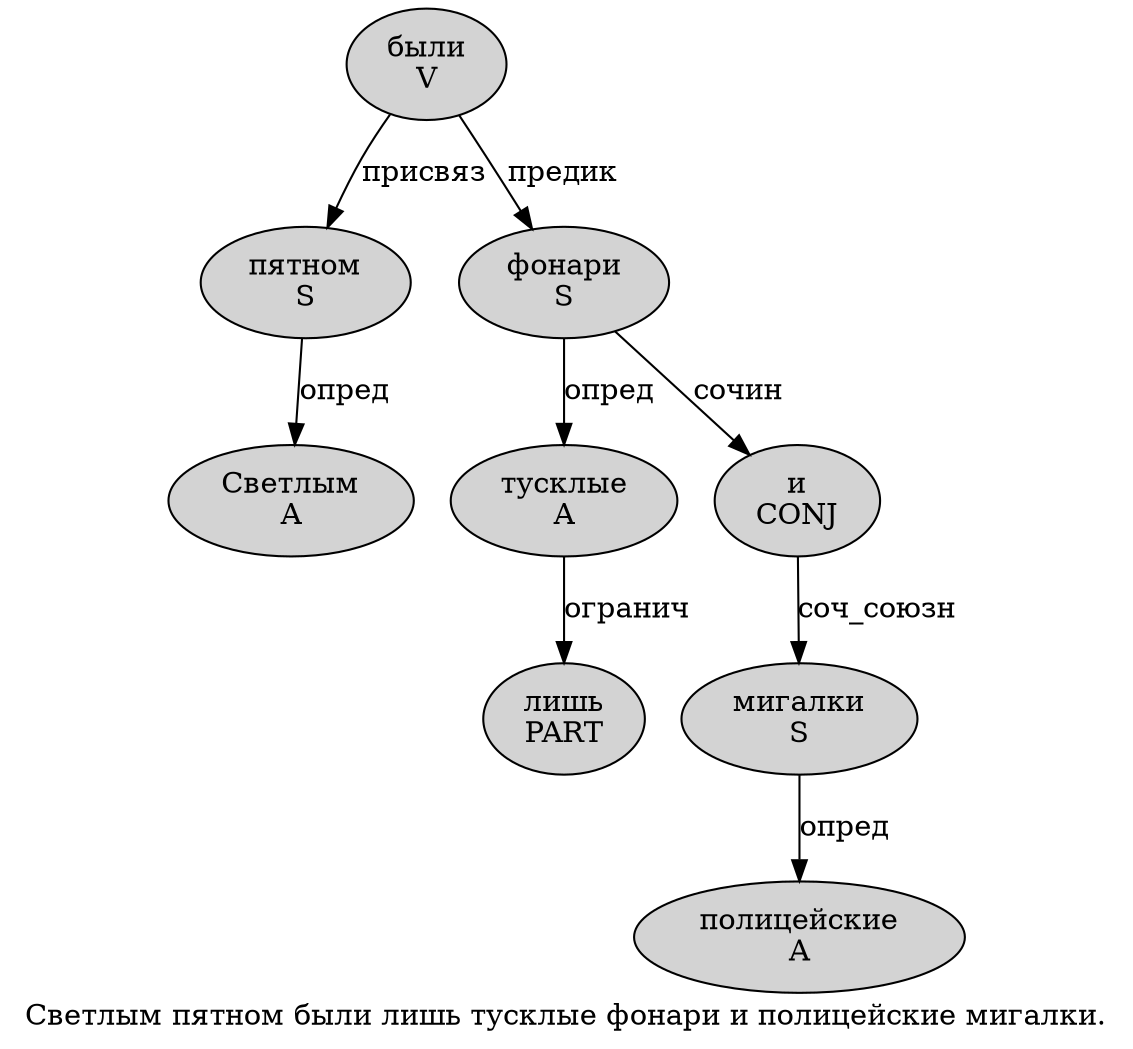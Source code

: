 digraph SENTENCE_2777 {
	graph [label="Светлым пятном были лишь тусклые фонари и полицейские мигалки."]
	node [style=filled]
		0 [label="Светлым
A" color="" fillcolor=lightgray penwidth=1 shape=ellipse]
		1 [label="пятном
S" color="" fillcolor=lightgray penwidth=1 shape=ellipse]
		2 [label="были
V" color="" fillcolor=lightgray penwidth=1 shape=ellipse]
		3 [label="лишь
PART" color="" fillcolor=lightgray penwidth=1 shape=ellipse]
		4 [label="тусклые
A" color="" fillcolor=lightgray penwidth=1 shape=ellipse]
		5 [label="фонари
S" color="" fillcolor=lightgray penwidth=1 shape=ellipse]
		6 [label="и
CONJ" color="" fillcolor=lightgray penwidth=1 shape=ellipse]
		7 [label="полицейские
A" color="" fillcolor=lightgray penwidth=1 shape=ellipse]
		8 [label="мигалки
S" color="" fillcolor=lightgray penwidth=1 shape=ellipse]
			4 -> 3 [label="огранич"]
			2 -> 1 [label="присвяз"]
			2 -> 5 [label="предик"]
			5 -> 4 [label="опред"]
			5 -> 6 [label="сочин"]
			8 -> 7 [label="опред"]
			1 -> 0 [label="опред"]
			6 -> 8 [label="соч_союзн"]
}